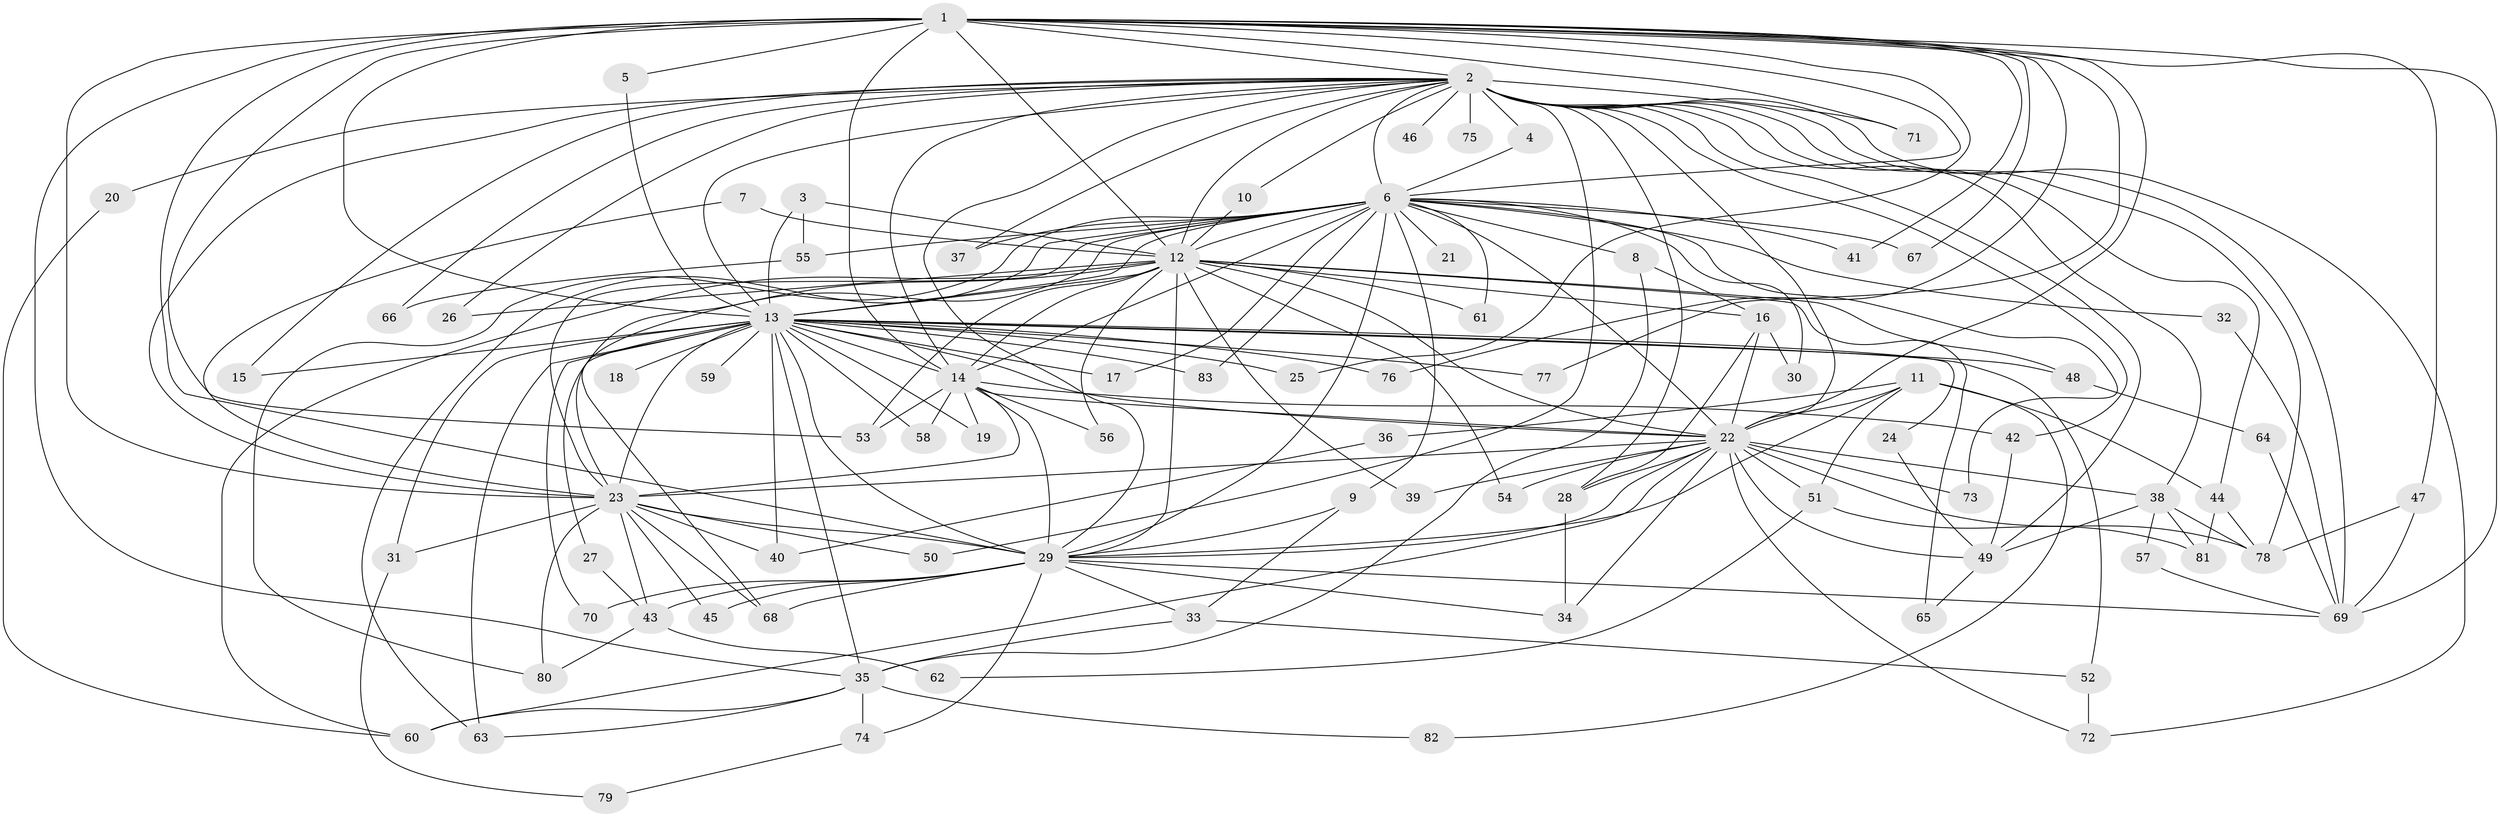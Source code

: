 // original degree distribution, {13: 0.00847457627118644, 20: 0.01694915254237288, 33: 0.00847457627118644, 30: 0.00847457627118644, 22: 0.00847457627118644, 15: 0.00847457627118644, 35: 0.00847457627118644, 23: 0.00847457627118644, 25: 0.00847457627118644, 3: 0.19491525423728814, 6: 0.05084745762711865, 2: 0.6016949152542372, 8: 0.00847457627118644, 4: 0.05084745762711865, 7: 0.00847457627118644}
// Generated by graph-tools (version 1.1) at 2025/36/03/04/25 23:36:31]
// undirected, 83 vertices, 196 edges
graph export_dot {
  node [color=gray90,style=filled];
  1;
  2;
  3;
  4;
  5;
  6;
  7;
  8;
  9;
  10;
  11;
  12;
  13;
  14;
  15;
  16;
  17;
  18;
  19;
  20;
  21;
  22;
  23;
  24;
  25;
  26;
  27;
  28;
  29;
  30;
  31;
  32;
  33;
  34;
  35;
  36;
  37;
  38;
  39;
  40;
  41;
  42;
  43;
  44;
  45;
  46;
  47;
  48;
  49;
  50;
  51;
  52;
  53;
  54;
  55;
  56;
  57;
  58;
  59;
  60;
  61;
  62;
  63;
  64;
  65;
  66;
  67;
  68;
  69;
  70;
  71;
  72;
  73;
  74;
  75;
  76;
  77;
  78;
  79;
  80;
  81;
  82;
  83;
  1 -- 2 [weight=2.0];
  1 -- 5 [weight=1.0];
  1 -- 6 [weight=3.0];
  1 -- 12 [weight=3.0];
  1 -- 13 [weight=3.0];
  1 -- 14 [weight=2.0];
  1 -- 22 [weight=2.0];
  1 -- 23 [weight=3.0];
  1 -- 25 [weight=1.0];
  1 -- 29 [weight=2.0];
  1 -- 35 [weight=1.0];
  1 -- 41 [weight=1.0];
  1 -- 47 [weight=1.0];
  1 -- 53 [weight=1.0];
  1 -- 67 [weight=1.0];
  1 -- 69 [weight=1.0];
  1 -- 71 [weight=1.0];
  1 -- 76 [weight=1.0];
  1 -- 77 [weight=1.0];
  2 -- 4 [weight=1.0];
  2 -- 6 [weight=1.0];
  2 -- 10 [weight=1.0];
  2 -- 12 [weight=1.0];
  2 -- 13 [weight=1.0];
  2 -- 14 [weight=1.0];
  2 -- 15 [weight=1.0];
  2 -- 20 [weight=1.0];
  2 -- 22 [weight=1.0];
  2 -- 23 [weight=1.0];
  2 -- 26 [weight=1.0];
  2 -- 28 [weight=1.0];
  2 -- 29 [weight=1.0];
  2 -- 37 [weight=1.0];
  2 -- 38 [weight=1.0];
  2 -- 42 [weight=1.0];
  2 -- 44 [weight=1.0];
  2 -- 46 [weight=1.0];
  2 -- 49 [weight=1.0];
  2 -- 50 [weight=1.0];
  2 -- 66 [weight=1.0];
  2 -- 69 [weight=1.0];
  2 -- 71 [weight=2.0];
  2 -- 72 [weight=1.0];
  2 -- 75 [weight=2.0];
  2 -- 78 [weight=2.0];
  3 -- 12 [weight=1.0];
  3 -- 13 [weight=1.0];
  3 -- 55 [weight=1.0];
  4 -- 6 [weight=1.0];
  5 -- 13 [weight=1.0];
  6 -- 8 [weight=1.0];
  6 -- 9 [weight=1.0];
  6 -- 12 [weight=1.0];
  6 -- 13 [weight=1.0];
  6 -- 14 [weight=1.0];
  6 -- 17 [weight=1.0];
  6 -- 21 [weight=1.0];
  6 -- 22 [weight=1.0];
  6 -- 23 [weight=1.0];
  6 -- 29 [weight=1.0];
  6 -- 30 [weight=1.0];
  6 -- 32 [weight=1.0];
  6 -- 37 [weight=1.0];
  6 -- 41 [weight=1.0];
  6 -- 55 [weight=2.0];
  6 -- 61 [weight=1.0];
  6 -- 63 [weight=1.0];
  6 -- 67 [weight=1.0];
  6 -- 68 [weight=1.0];
  6 -- 73 [weight=1.0];
  6 -- 80 [weight=1.0];
  6 -- 83 [weight=1.0];
  7 -- 12 [weight=1.0];
  7 -- 23 [weight=1.0];
  8 -- 16 [weight=1.0];
  8 -- 35 [weight=1.0];
  9 -- 29 [weight=1.0];
  9 -- 33 [weight=1.0];
  10 -- 12 [weight=1.0];
  11 -- 22 [weight=1.0];
  11 -- 29 [weight=1.0];
  11 -- 36 [weight=1.0];
  11 -- 44 [weight=1.0];
  11 -- 51 [weight=1.0];
  11 -- 82 [weight=1.0];
  12 -- 13 [weight=1.0];
  12 -- 14 [weight=2.0];
  12 -- 16 [weight=2.0];
  12 -- 22 [weight=1.0];
  12 -- 23 [weight=1.0];
  12 -- 26 [weight=1.0];
  12 -- 29 [weight=1.0];
  12 -- 39 [weight=1.0];
  12 -- 48 [weight=1.0];
  12 -- 53 [weight=1.0];
  12 -- 54 [weight=1.0];
  12 -- 56 [weight=1.0];
  12 -- 60 [weight=1.0];
  12 -- 61 [weight=1.0];
  12 -- 65 [weight=1.0];
  13 -- 14 [weight=1.0];
  13 -- 15 [weight=2.0];
  13 -- 17 [weight=1.0];
  13 -- 18 [weight=1.0];
  13 -- 19 [weight=1.0];
  13 -- 22 [weight=1.0];
  13 -- 23 [weight=1.0];
  13 -- 24 [weight=1.0];
  13 -- 25 [weight=1.0];
  13 -- 27 [weight=1.0];
  13 -- 29 [weight=1.0];
  13 -- 31 [weight=1.0];
  13 -- 35 [weight=1.0];
  13 -- 40 [weight=1.0];
  13 -- 48 [weight=1.0];
  13 -- 52 [weight=1.0];
  13 -- 58 [weight=1.0];
  13 -- 59 [weight=1.0];
  13 -- 63 [weight=1.0];
  13 -- 70 [weight=1.0];
  13 -- 76 [weight=1.0];
  13 -- 77 [weight=1.0];
  13 -- 83 [weight=1.0];
  14 -- 19 [weight=1.0];
  14 -- 22 [weight=1.0];
  14 -- 23 [weight=1.0];
  14 -- 29 [weight=1.0];
  14 -- 42 [weight=1.0];
  14 -- 53 [weight=1.0];
  14 -- 56 [weight=1.0];
  14 -- 58 [weight=1.0];
  16 -- 22 [weight=1.0];
  16 -- 28 [weight=1.0];
  16 -- 30 [weight=1.0];
  20 -- 60 [weight=1.0];
  22 -- 23 [weight=1.0];
  22 -- 28 [weight=1.0];
  22 -- 29 [weight=2.0];
  22 -- 34 [weight=1.0];
  22 -- 38 [weight=1.0];
  22 -- 39 [weight=1.0];
  22 -- 49 [weight=1.0];
  22 -- 51 [weight=1.0];
  22 -- 54 [weight=1.0];
  22 -- 60 [weight=1.0];
  22 -- 72 [weight=1.0];
  22 -- 73 [weight=1.0];
  22 -- 78 [weight=1.0];
  23 -- 29 [weight=2.0];
  23 -- 31 [weight=1.0];
  23 -- 40 [weight=2.0];
  23 -- 43 [weight=1.0];
  23 -- 45 [weight=1.0];
  23 -- 50 [weight=1.0];
  23 -- 68 [weight=1.0];
  23 -- 80 [weight=1.0];
  24 -- 49 [weight=1.0];
  27 -- 43 [weight=1.0];
  28 -- 34 [weight=1.0];
  29 -- 33 [weight=1.0];
  29 -- 34 [weight=1.0];
  29 -- 43 [weight=2.0];
  29 -- 45 [weight=1.0];
  29 -- 68 [weight=1.0];
  29 -- 69 [weight=1.0];
  29 -- 70 [weight=1.0];
  29 -- 74 [weight=1.0];
  31 -- 79 [weight=1.0];
  32 -- 69 [weight=1.0];
  33 -- 35 [weight=1.0];
  33 -- 52 [weight=1.0];
  35 -- 60 [weight=1.0];
  35 -- 63 [weight=1.0];
  35 -- 74 [weight=1.0];
  35 -- 82 [weight=1.0];
  36 -- 40 [weight=1.0];
  38 -- 49 [weight=1.0];
  38 -- 57 [weight=1.0];
  38 -- 78 [weight=1.0];
  38 -- 81 [weight=1.0];
  42 -- 49 [weight=1.0];
  43 -- 62 [weight=1.0];
  43 -- 80 [weight=1.0];
  44 -- 78 [weight=1.0];
  44 -- 81 [weight=1.0];
  47 -- 69 [weight=1.0];
  47 -- 78 [weight=1.0];
  48 -- 64 [weight=1.0];
  49 -- 65 [weight=1.0];
  51 -- 62 [weight=1.0];
  51 -- 81 [weight=1.0];
  52 -- 72 [weight=1.0];
  55 -- 66 [weight=1.0];
  57 -- 69 [weight=1.0];
  64 -- 69 [weight=1.0];
  74 -- 79 [weight=1.0];
}
